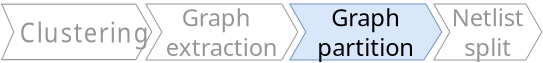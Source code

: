 <?xml version="1.0" encoding="UTF-8"?>
<dia:diagram xmlns:dia="http://www.lysator.liu.se/~alla/dia/">
  <dia:layer name="Background" visible="true" connectable="true" active="true">
    <dia:group>
      <dia:attribute name="meta">
        <dia:composite type="dict"/>
      </dia:attribute>
      <dia:attribute name="matrix">
        <dia:matrix xx="1" xy="0" yx="0" yy="1.155" x0="-28.3" y0="-17.336"/>
        <dia:connections>
          <dia:connection handle="0" to="O0" connection="12"/>
        </dia:connections>
      </dia:attribute>
      <dia:object type="Standard - Polygon" version="0" id="O0">
        <dia:attribute name="obj_pos">
          <dia:point val="28.3,19"/>
        </dia:attribute>
        <dia:attribute name="obj_bb">
          <dia:rectangle val="28.259,18.975;35.83,21.425"/>
        </dia:attribute>
        <dia:attribute name="poly_points">
          <dia:point val="28.3,19"/>
          <dia:point val="35,19"/>
          <dia:point val="35.8,20.2"/>
          <dia:point val="35,21.4"/>
          <dia:point val="28.3,21.4"/>
          <dia:point val="28.9,20.2"/>
        </dia:attribute>
        <dia:attribute name="line_color">
          <dia:color val="#969696ff"/>
        </dia:attribute>
        <dia:attribute name="line_width">
          <dia:real val="0.05"/>
        </dia:attribute>
        <dia:attribute name="show_background">
          <dia:boolean val="true"/>
        </dia:attribute>
      </dia:object>
      <dia:object type="Standard - Text" version="1" id="O1">
        <dia:attribute name="obj_pos">
          <dia:point val="32.05,20.2"/>
        </dia:attribute>
        <dia:attribute name="obj_bb">
          <dia:rectangle val="29.027,19.509;35.072,20.891"/>
        </dia:attribute>
        <dia:attribute name="text">
          <dia:composite type="text">
            <dia:attribute name="string">
              <dia:string>#Clustering#</dia:string>
            </dia:attribute>
            <dia:attribute name="font">
              <dia:font family="sans" style="0" name="Helvetica"/>
            </dia:attribute>
            <dia:attribute name="height">
              <dia:real val="1.482"/>
            </dia:attribute>
            <dia:attribute name="pos">
              <dia:point val="32.05,20.611"/>
            </dia:attribute>
            <dia:attribute name="color">
              <dia:color val="#969696ff"/>
            </dia:attribute>
            <dia:attribute name="alignment">
              <dia:enum val="1"/>
            </dia:attribute>
          </dia:composite>
        </dia:attribute>
        <dia:attribute name="valign">
          <dia:enum val="2"/>
        </dia:attribute>
        <dia:attribute name="fill_color">
          <dia:color val="#ffffffff"/>
        </dia:attribute>
        <dia:attribute name="show_background">
          <dia:boolean val="true"/>
        </dia:attribute>
      </dia:object>
    </dia:group>
    <dia:object type="Standard - Polygon" version="0" id="O2">
      <dia:attribute name="obj_pos">
        <dia:point val="7.2,4.6"/>
      </dia:attribute>
      <dia:attribute name="obj_bb">
        <dia:rectangle val="7.157,4.575;14.829,7.425"/>
      </dia:attribute>
      <dia:attribute name="poly_points">
        <dia:point val="7.2,4.6"/>
        <dia:point val="14,4.6"/>
        <dia:point val="14.8,6"/>
        <dia:point val="14,7.4"/>
        <dia:point val="7.2,7.4"/>
        <dia:point val="8,6"/>
      </dia:attribute>
      <dia:attribute name="line_color">
        <dia:color val="#969696ff"/>
      </dia:attribute>
      <dia:attribute name="line_width">
        <dia:real val="0.05"/>
      </dia:attribute>
      <dia:attribute name="show_background">
        <dia:boolean val="true"/>
      </dia:attribute>
    </dia:object>
    <dia:object type="Standard - Text" version="1" id="O3">
      <dia:attribute name="obj_pos">
        <dia:point val="11,6"/>
      </dia:attribute>
      <dia:attribute name="obj_bb">
        <dia:rectangle val="7.991,4.568;14.009,7.432"/>
      </dia:attribute>
      <dia:attribute name="text">
        <dia:composite type="text">
          <dia:attribute name="string">
            <dia:string>#Graph
extraction#</dia:string>
          </dia:attribute>
          <dia:attribute name="font">
            <dia:font family="sans" style="0" name="Helvetica"/>
          </dia:attribute>
          <dia:attribute name="height">
            <dia:real val="1.482"/>
          </dia:attribute>
          <dia:attribute name="pos">
            <dia:point val="11,5.67"/>
          </dia:attribute>
          <dia:attribute name="color">
            <dia:color val="#969696ff"/>
          </dia:attribute>
          <dia:attribute name="alignment">
            <dia:enum val="1"/>
          </dia:attribute>
        </dia:composite>
      </dia:attribute>
      <dia:attribute name="valign">
        <dia:enum val="2"/>
      </dia:attribute>
      <dia:connections>
        <dia:connection handle="0" to="O2" connection="12"/>
      </dia:connections>
    </dia:object>
    <dia:object type="Standard - Polygon" version="0" id="O4">
      <dia:attribute name="obj_pos">
        <dia:point val="14.4,4.6"/>
      </dia:attribute>
      <dia:attribute name="obj_bb">
        <dia:rectangle val="14.357,4.575;22.029,7.425"/>
      </dia:attribute>
      <dia:attribute name="poly_points">
        <dia:point val="14.4,4.6"/>
        <dia:point val="21.2,4.6"/>
        <dia:point val="22,6"/>
        <dia:point val="21.1,7.4"/>
        <dia:point val="14.4,7.4"/>
        <dia:point val="15.2,6"/>
      </dia:attribute>
      <dia:attribute name="line_color">
        <dia:color val="#7191c1ff"/>
      </dia:attribute>
      <dia:attribute name="line_width">
        <dia:real val="0.05"/>
      </dia:attribute>
      <dia:attribute name="inner_color">
        <dia:color val="#d9e7fbff"/>
      </dia:attribute>
      <dia:attribute name="show_background">
        <dia:boolean val="true"/>
      </dia:attribute>
    </dia:object>
    <dia:object type="Standard - Text" version="1" id="O5">
      <dia:attribute name="obj_pos">
        <dia:point val="18.2,6"/>
      </dia:attribute>
      <dia:attribute name="obj_bb">
        <dia:rectangle val="15.682,4.568;20.718,7.432"/>
      </dia:attribute>
      <dia:attribute name="text">
        <dia:composite type="text">
          <dia:attribute name="string">
            <dia:string>#Graph
partition#</dia:string>
          </dia:attribute>
          <dia:attribute name="font">
            <dia:font family="sans" style="0" name="Helvetica"/>
          </dia:attribute>
          <dia:attribute name="height">
            <dia:real val="1.482"/>
          </dia:attribute>
          <dia:attribute name="pos">
            <dia:point val="18.2,5.67"/>
          </dia:attribute>
          <dia:attribute name="color">
            <dia:color val="#000000ff"/>
          </dia:attribute>
          <dia:attribute name="alignment">
            <dia:enum val="1"/>
          </dia:attribute>
        </dia:composite>
      </dia:attribute>
      <dia:attribute name="valign">
        <dia:enum val="2"/>
      </dia:attribute>
      <dia:connections>
        <dia:connection handle="0" to="O4" connection="12"/>
      </dia:connections>
    </dia:object>
    <dia:object type="Standard - Polygon" version="0" id="O6">
      <dia:attribute name="obj_pos">
        <dia:point val="21.6,4.6"/>
      </dia:attribute>
      <dia:attribute name="obj_bb">
        <dia:rectangle val="21.557,4.575;27.029,7.425"/>
      </dia:attribute>
      <dia:attribute name="poly_points">
        <dia:point val="21.6,4.6"/>
        <dia:point val="26.2,4.6"/>
        <dia:point val="27,6"/>
        <dia:point val="26.2,7.4"/>
        <dia:point val="21.6,7.4"/>
        <dia:point val="22.4,6"/>
      </dia:attribute>
      <dia:attribute name="line_color">
        <dia:color val="#969696ff"/>
      </dia:attribute>
      <dia:attribute name="line_width">
        <dia:real val="0.05"/>
      </dia:attribute>
      <dia:attribute name="show_background">
        <dia:boolean val="true"/>
      </dia:attribute>
    </dia:object>
    <dia:object type="Standard - Text" version="1" id="O7">
      <dia:attribute name="obj_pos">
        <dia:point val="24.3,6"/>
      </dia:attribute>
      <dia:attribute name="obj_bb">
        <dia:rectangle val="22.387,4.568;26.212,7.432"/>
      </dia:attribute>
      <dia:attribute name="text">
        <dia:composite type="text">
          <dia:attribute name="string">
            <dia:string>#Netlist
split#</dia:string>
          </dia:attribute>
          <dia:attribute name="font">
            <dia:font family="sans" style="0" name="Helvetica"/>
          </dia:attribute>
          <dia:attribute name="height">
            <dia:real val="1.482"/>
          </dia:attribute>
          <dia:attribute name="pos">
            <dia:point val="24.3,5.67"/>
          </dia:attribute>
          <dia:attribute name="color">
            <dia:color val="#969696ff"/>
          </dia:attribute>
          <dia:attribute name="alignment">
            <dia:enum val="1"/>
          </dia:attribute>
        </dia:composite>
      </dia:attribute>
      <dia:attribute name="valign">
        <dia:enum val="2"/>
      </dia:attribute>
      <dia:connections>
        <dia:connection handle="0" to="O6" connection="12"/>
      </dia:connections>
    </dia:object>
  </dia:layer>
</dia:diagram>
